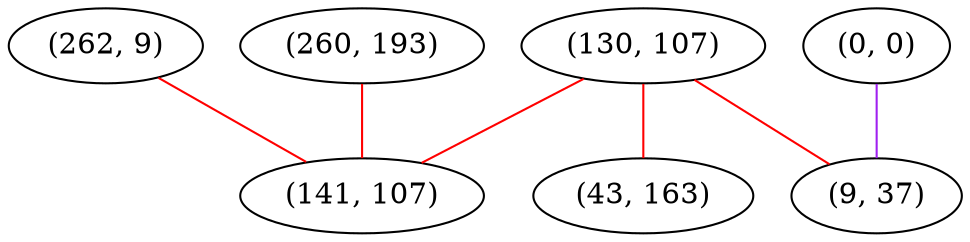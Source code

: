 graph "" {
"(262, 9)";
"(0, 0)";
"(130, 107)";
"(43, 163)";
"(9, 37)";
"(260, 193)";
"(141, 107)";
"(262, 9)" -- "(141, 107)"  [color=red, key=0, weight=1];
"(0, 0)" -- "(9, 37)"  [color=purple, key=0, weight=4];
"(130, 107)" -- "(9, 37)"  [color=red, key=0, weight=1];
"(130, 107)" -- "(43, 163)"  [color=red, key=0, weight=1];
"(130, 107)" -- "(141, 107)"  [color=red, key=0, weight=1];
"(260, 193)" -- "(141, 107)"  [color=red, key=0, weight=1];
}
